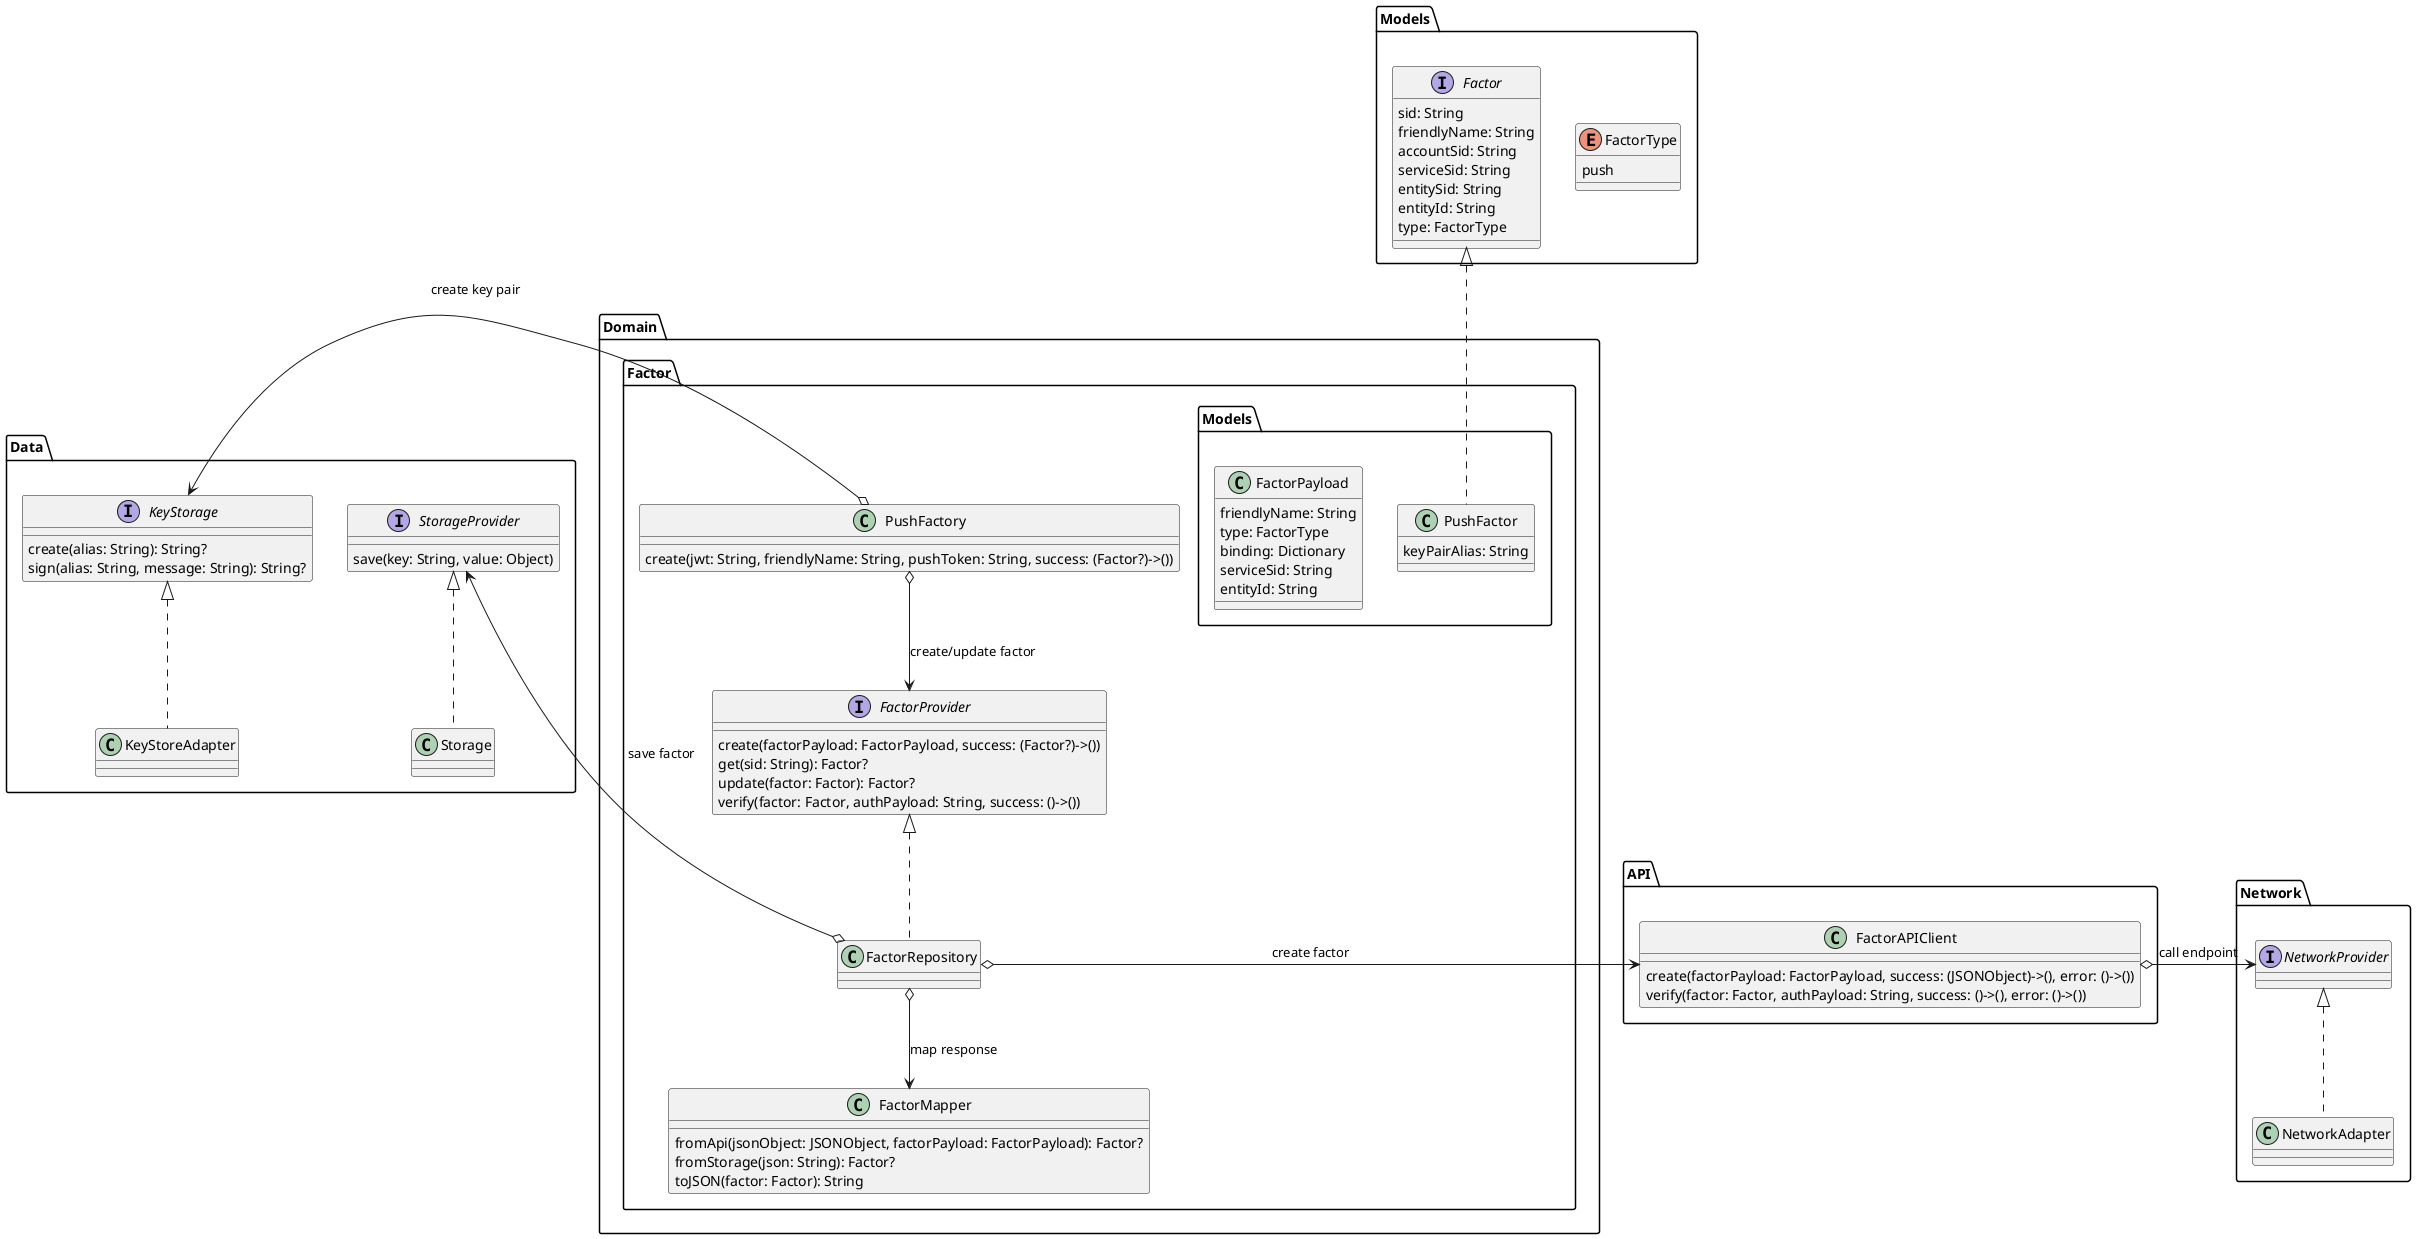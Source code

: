 @startuml Create push factor
enum Models.FactorType {
    push
}
interface Models.Factor {
    sid: String
    friendlyName: String
    accountSid: String
    serviceSid: String
    entitySid: String
    entityId: String
    type: FactorType
}
class Domain.Factor.Models.PushFactor implements Models.Factor {
    keyPairAlias: String
}
class Domain.Factor.Models.FactorPayload {
    friendlyName: String
    type: FactorType
    binding: Dictionary
    serviceSid: String
    entityId: String
}
class Domain.Factor.FactorMapper {
    fromApi(jsonObject: JSONObject, factorPayload: FactorPayload): Factor?
    fromStorage(json: String): Factor?
    toJSON(factor: Factor): String
}
class API.FactorAPIClient {
    create(factorPayload: FactorPayload, success: (JSONObject)->(), error: ()->())
    verify(factor: Factor, authPayload: String, success: ()->(), error: ()->())
}
class Network.NetworkAdapter implements Network.NetworkProvider {

}
interface Data.StorageProvider {
    save(key: String, value: Object)
}
class Data.Storage implements Data.StorageProvider {

}
interface Data.KeyStorage {
    create(alias: String): String?
    sign(alias: String, message: String): String?
}
class Data.KeyStoreAdapter implements Data.KeyStorage {

}
interface Domain.Factor.FactorProvider {
    create(factorPayload: FactorPayload, success: (Factor?)->())
    get(sid: String): Factor?
    update(factor: Factor): Factor?
    verify(factor: Factor, authPayload: String, success: ()->())
}
class Domain.Factor.FactorRepository implements Domain.Factor.FactorProvider {

}
class Domain.Factor.PushFactory {
    create(jwt: String, friendlyName: String, pushToken: String, success: (Factor?)->())
}
Domain.Factor.PushFactory o-left-> Data.KeyStorage: create key pair
Domain.Factor.PushFactory o--> Domain.Factor.FactorProvider: create/update factor
Domain.Factor.FactorRepository o-left-> Data.StorageProvider: save factor
Domain.Factor.FactorRepository o-right-> API.FactorAPIClient: create factor
Domain.Factor.FactorRepository o--> Domain.Factor.FactorMapper: map response
API.FactorAPIClient o-right-> Network.NetworkProvider: call endpoint
@enduml